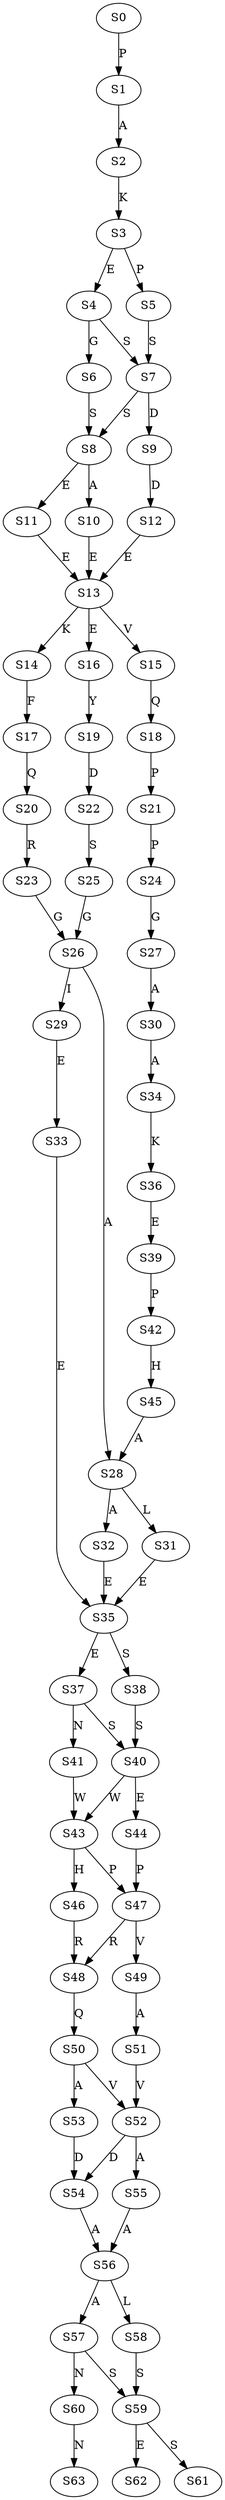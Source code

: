 strict digraph  {
	S0 -> S1 [ label = P ];
	S1 -> S2 [ label = A ];
	S2 -> S3 [ label = K ];
	S3 -> S4 [ label = E ];
	S3 -> S5 [ label = P ];
	S4 -> S6 [ label = G ];
	S4 -> S7 [ label = S ];
	S5 -> S7 [ label = S ];
	S6 -> S8 [ label = S ];
	S7 -> S9 [ label = D ];
	S7 -> S8 [ label = S ];
	S8 -> S10 [ label = A ];
	S8 -> S11 [ label = E ];
	S9 -> S12 [ label = D ];
	S10 -> S13 [ label = E ];
	S11 -> S13 [ label = E ];
	S12 -> S13 [ label = E ];
	S13 -> S14 [ label = K ];
	S13 -> S15 [ label = V ];
	S13 -> S16 [ label = E ];
	S14 -> S17 [ label = F ];
	S15 -> S18 [ label = Q ];
	S16 -> S19 [ label = Y ];
	S17 -> S20 [ label = Q ];
	S18 -> S21 [ label = P ];
	S19 -> S22 [ label = D ];
	S20 -> S23 [ label = R ];
	S21 -> S24 [ label = P ];
	S22 -> S25 [ label = S ];
	S23 -> S26 [ label = G ];
	S24 -> S27 [ label = G ];
	S25 -> S26 [ label = G ];
	S26 -> S28 [ label = A ];
	S26 -> S29 [ label = I ];
	S27 -> S30 [ label = A ];
	S28 -> S31 [ label = L ];
	S28 -> S32 [ label = A ];
	S29 -> S33 [ label = E ];
	S30 -> S34 [ label = A ];
	S31 -> S35 [ label = E ];
	S32 -> S35 [ label = E ];
	S33 -> S35 [ label = E ];
	S34 -> S36 [ label = K ];
	S35 -> S37 [ label = E ];
	S35 -> S38 [ label = S ];
	S36 -> S39 [ label = E ];
	S37 -> S40 [ label = S ];
	S37 -> S41 [ label = N ];
	S38 -> S40 [ label = S ];
	S39 -> S42 [ label = P ];
	S40 -> S43 [ label = W ];
	S40 -> S44 [ label = E ];
	S41 -> S43 [ label = W ];
	S42 -> S45 [ label = H ];
	S43 -> S46 [ label = H ];
	S43 -> S47 [ label = P ];
	S44 -> S47 [ label = P ];
	S45 -> S28 [ label = A ];
	S46 -> S48 [ label = R ];
	S47 -> S49 [ label = V ];
	S47 -> S48 [ label = R ];
	S48 -> S50 [ label = Q ];
	S49 -> S51 [ label = A ];
	S50 -> S52 [ label = V ];
	S50 -> S53 [ label = A ];
	S51 -> S52 [ label = V ];
	S52 -> S54 [ label = D ];
	S52 -> S55 [ label = A ];
	S53 -> S54 [ label = D ];
	S54 -> S56 [ label = A ];
	S55 -> S56 [ label = A ];
	S56 -> S57 [ label = A ];
	S56 -> S58 [ label = L ];
	S57 -> S59 [ label = S ];
	S57 -> S60 [ label = N ];
	S58 -> S59 [ label = S ];
	S59 -> S61 [ label = S ];
	S59 -> S62 [ label = E ];
	S60 -> S63 [ label = N ];
}
